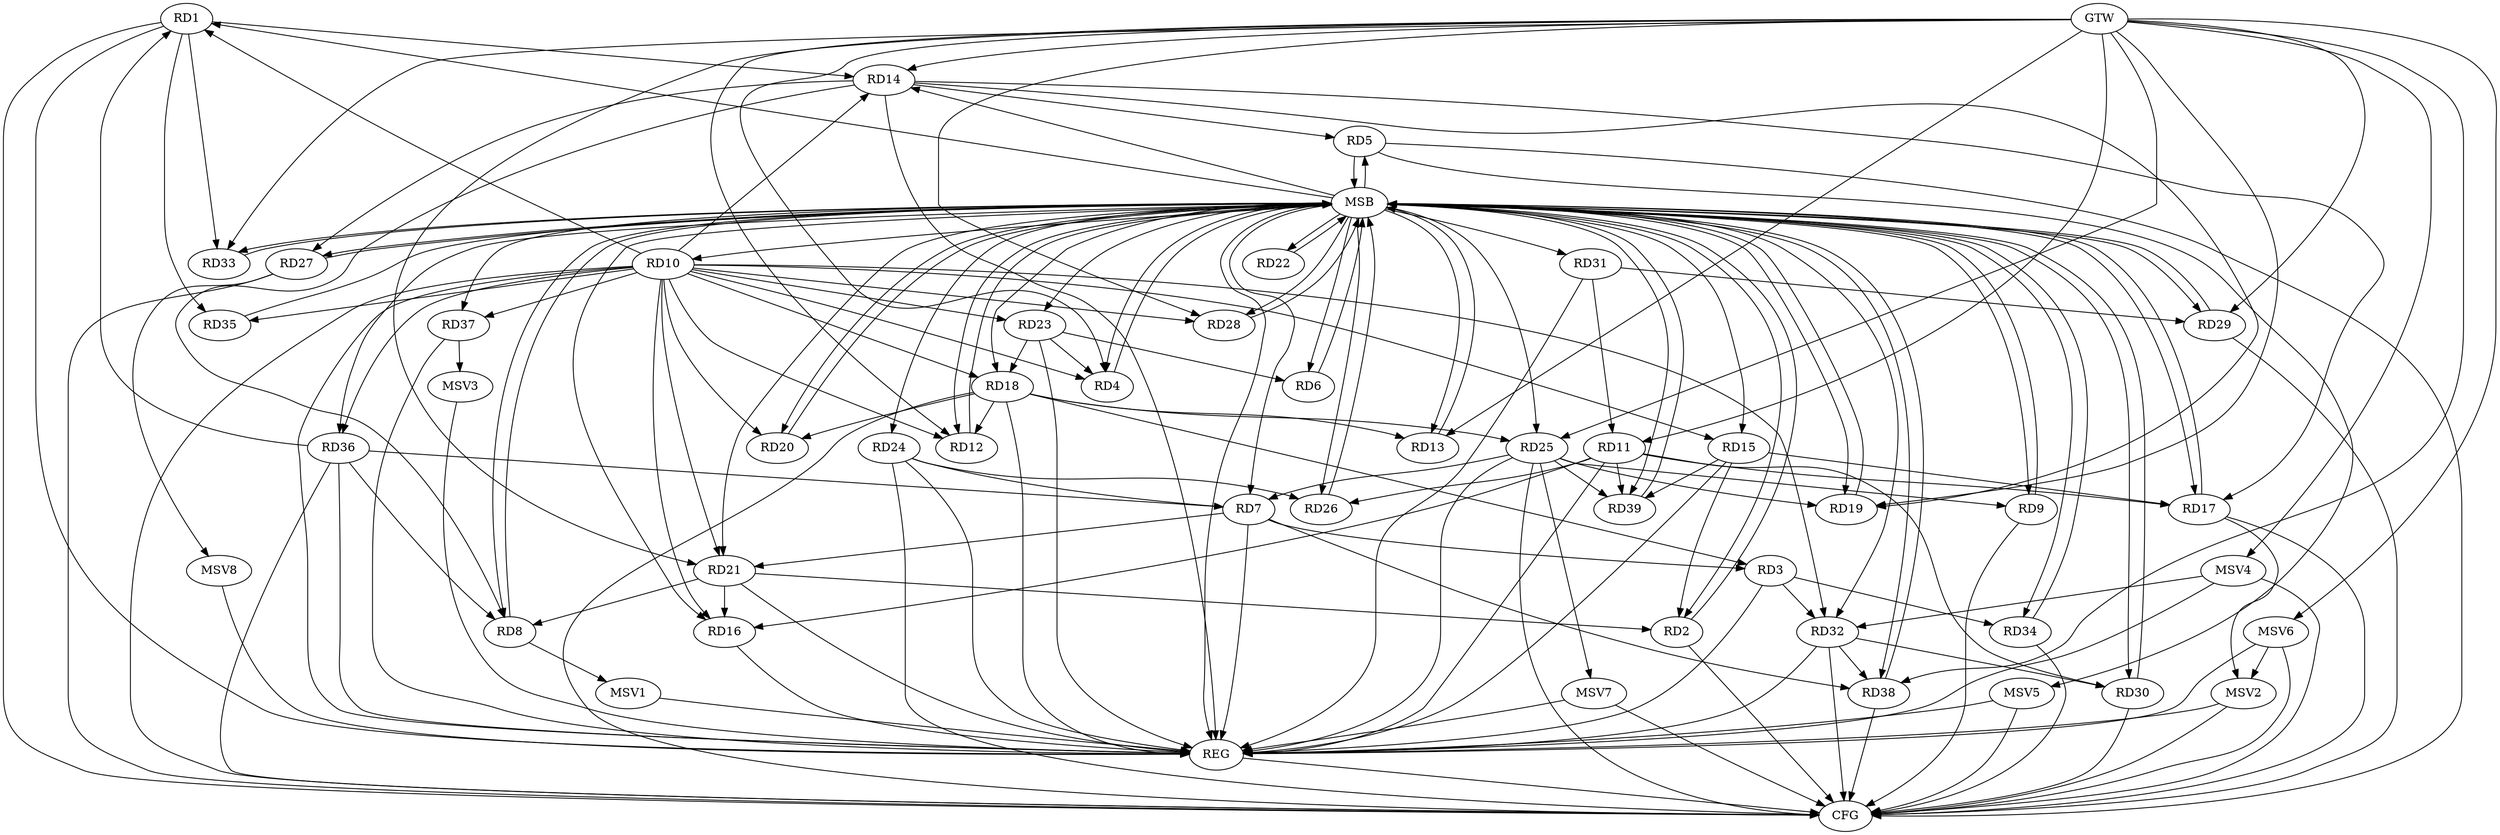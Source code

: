 strict digraph G {
  RD1 [ label="RD1" ];
  RD2 [ label="RD2" ];
  RD3 [ label="RD3" ];
  RD4 [ label="RD4" ];
  RD5 [ label="RD5" ];
  RD6 [ label="RD6" ];
  RD7 [ label="RD7" ];
  RD8 [ label="RD8" ];
  RD9 [ label="RD9" ];
  RD10 [ label="RD10" ];
  RD11 [ label="RD11" ];
  RD12 [ label="RD12" ];
  RD13 [ label="RD13" ];
  RD14 [ label="RD14" ];
  RD15 [ label="RD15" ];
  RD16 [ label="RD16" ];
  RD17 [ label="RD17" ];
  RD18 [ label="RD18" ];
  RD19 [ label="RD19" ];
  RD20 [ label="RD20" ];
  RD21 [ label="RD21" ];
  RD22 [ label="RD22" ];
  RD23 [ label="RD23" ];
  RD24 [ label="RD24" ];
  RD25 [ label="RD25" ];
  RD26 [ label="RD26" ];
  RD27 [ label="RD27" ];
  RD28 [ label="RD28" ];
  RD29 [ label="RD29" ];
  RD30 [ label="RD30" ];
  RD31 [ label="RD31" ];
  RD32 [ label="RD32" ];
  RD33 [ label="RD33" ];
  RD34 [ label="RD34" ];
  RD35 [ label="RD35" ];
  RD36 [ label="RD36" ];
  RD37 [ label="RD37" ];
  RD38 [ label="RD38" ];
  RD39 [ label="RD39" ];
  GTW [ label="GTW" ];
  REG [ label="REG" ];
  MSB [ label="MSB" ];
  CFG [ label="CFG" ];
  MSV1 [ label="MSV1" ];
  MSV2 [ label="MSV2" ];
  MSV3 [ label="MSV3" ];
  MSV4 [ label="MSV4" ];
  MSV5 [ label="MSV5" ];
  MSV6 [ label="MSV6" ];
  MSV7 [ label="MSV7" ];
  MSV8 [ label="MSV8" ];
  RD1 -> RD14;
  RD1 -> RD33;
  RD1 -> RD35;
  RD36 -> RD1;
  RD15 -> RD2;
  RD21 -> RD2;
  RD7 -> RD3;
  RD18 -> RD3;
  RD3 -> RD32;
  RD3 -> RD34;
  RD23 -> RD4;
  RD14 -> RD5;
  RD23 -> RD6;
  RD7 -> RD21;
  RD24 -> RD7;
  RD25 -> RD7;
  RD36 -> RD7;
  RD7 -> RD38;
  RD14 -> RD8;
  RD21 -> RD8;
  RD36 -> RD8;
  RD25 -> RD9;
  RD10 -> RD14;
  RD10 -> RD15;
  RD10 -> RD16;
  RD10 -> RD18;
  RD10 -> RD20;
  RD10 -> RD23;
  RD10 -> RD28;
  RD10 -> RD35;
  RD11 -> RD16;
  RD11 -> RD17;
  RD11 -> RD26;
  RD11 -> RD30;
  RD31 -> RD11;
  RD11 -> RD39;
  RD18 -> RD12;
  RD18 -> RD13;
  RD14 -> RD17;
  RD14 -> RD19;
  RD14 -> RD27;
  RD15 -> RD17;
  RD15 -> RD39;
  RD21 -> RD16;
  RD18 -> RD20;
  RD23 -> RD18;
  RD18 -> RD25;
  RD25 -> RD19;
  RD24 -> RD26;
  RD25 -> RD39;
  RD31 -> RD29;
  RD32 -> RD30;
  RD32 -> RD38;
  GTW -> RD38;
  GTW -> RD13;
  GTW -> RD4;
  GTW -> RD14;
  GTW -> RD12;
  GTW -> RD25;
  GTW -> RD28;
  GTW -> RD29;
  GTW -> RD19;
  GTW -> RD21;
  GTW -> RD33;
  GTW -> RD11;
  RD1 -> REG;
  RD3 -> REG;
  RD7 -> REG;
  RD10 -> REG;
  RD11 -> REG;
  RD14 -> REG;
  RD15 -> REG;
  RD16 -> REG;
  RD18 -> REG;
  RD21 -> REG;
  RD23 -> REG;
  RD24 -> REG;
  RD25 -> REG;
  RD31 -> REG;
  RD32 -> REG;
  RD36 -> REG;
  RD37 -> REG;
  RD2 -> MSB;
  MSB -> RD10;
  MSB -> RD28;
  MSB -> RD33;
  MSB -> REG;
  RD4 -> MSB;
  MSB -> RD6;
  MSB -> RD22;
  MSB -> RD26;
  RD5 -> MSB;
  MSB -> RD9;
  MSB -> RD29;
  RD6 -> MSB;
  MSB -> RD5;
  MSB -> RD14;
  MSB -> RD21;
  MSB -> RD27;
  MSB -> RD31;
  RD8 -> MSB;
  MSB -> RD17;
  RD9 -> MSB;
  MSB -> RD7;
  RD12 -> MSB;
  MSB -> RD34;
  MSB -> RD36;
  RD13 -> MSB;
  MSB -> RD24;
  RD17 -> MSB;
  MSB -> RD16;
  MSB -> RD19;
  MSB -> RD25;
  MSB -> RD38;
  RD19 -> MSB;
  RD20 -> MSB;
  RD22 -> MSB;
  MSB -> RD37;
  RD26 -> MSB;
  MSB -> RD1;
  RD27 -> MSB;
  MSB -> RD23;
  RD28 -> MSB;
  MSB -> RD4;
  RD29 -> MSB;
  MSB -> RD2;
  MSB -> RD39;
  RD30 -> MSB;
  RD33 -> MSB;
  MSB -> RD13;
  MSB -> RD15;
  RD34 -> MSB;
  MSB -> RD8;
  MSB -> RD20;
  MSB -> RD30;
  RD35 -> MSB;
  MSB -> RD12;
  RD38 -> MSB;
  RD39 -> MSB;
  MSB -> RD18;
  MSB -> RD32;
  RD2 -> CFG;
  RD34 -> CFG;
  RD24 -> CFG;
  RD29 -> CFG;
  RD36 -> CFG;
  RD27 -> CFG;
  RD9 -> CFG;
  RD17 -> CFG;
  RD30 -> CFG;
  RD18 -> CFG;
  RD38 -> CFG;
  RD25 -> CFG;
  RD5 -> CFG;
  RD1 -> CFG;
  RD32 -> CFG;
  REG -> CFG;
  RD10 -> CFG;
  RD10 -> RD37;
  RD10 -> RD36;
  RD10 -> RD4;
  RD10 -> RD21;
  RD10 -> RD1;
  RD10 -> RD32;
  RD10 -> RD12;
  RD8 -> MSV1;
  MSV1 -> REG;
  RD17 -> MSV2;
  MSV2 -> REG;
  MSV2 -> CFG;
  RD37 -> MSV3;
  MSV3 -> REG;
  MSV4 -> RD32;
  GTW -> MSV4;
  MSV4 -> REG;
  MSV4 -> CFG;
  RD5 -> MSV5;
  MSV5 -> REG;
  MSV5 -> CFG;
  MSV6 -> MSV2;
  GTW -> MSV6;
  MSV6 -> REG;
  MSV6 -> CFG;
  RD25 -> MSV7;
  MSV7 -> REG;
  MSV7 -> CFG;
  RD27 -> MSV8;
  MSV8 -> REG;
}

